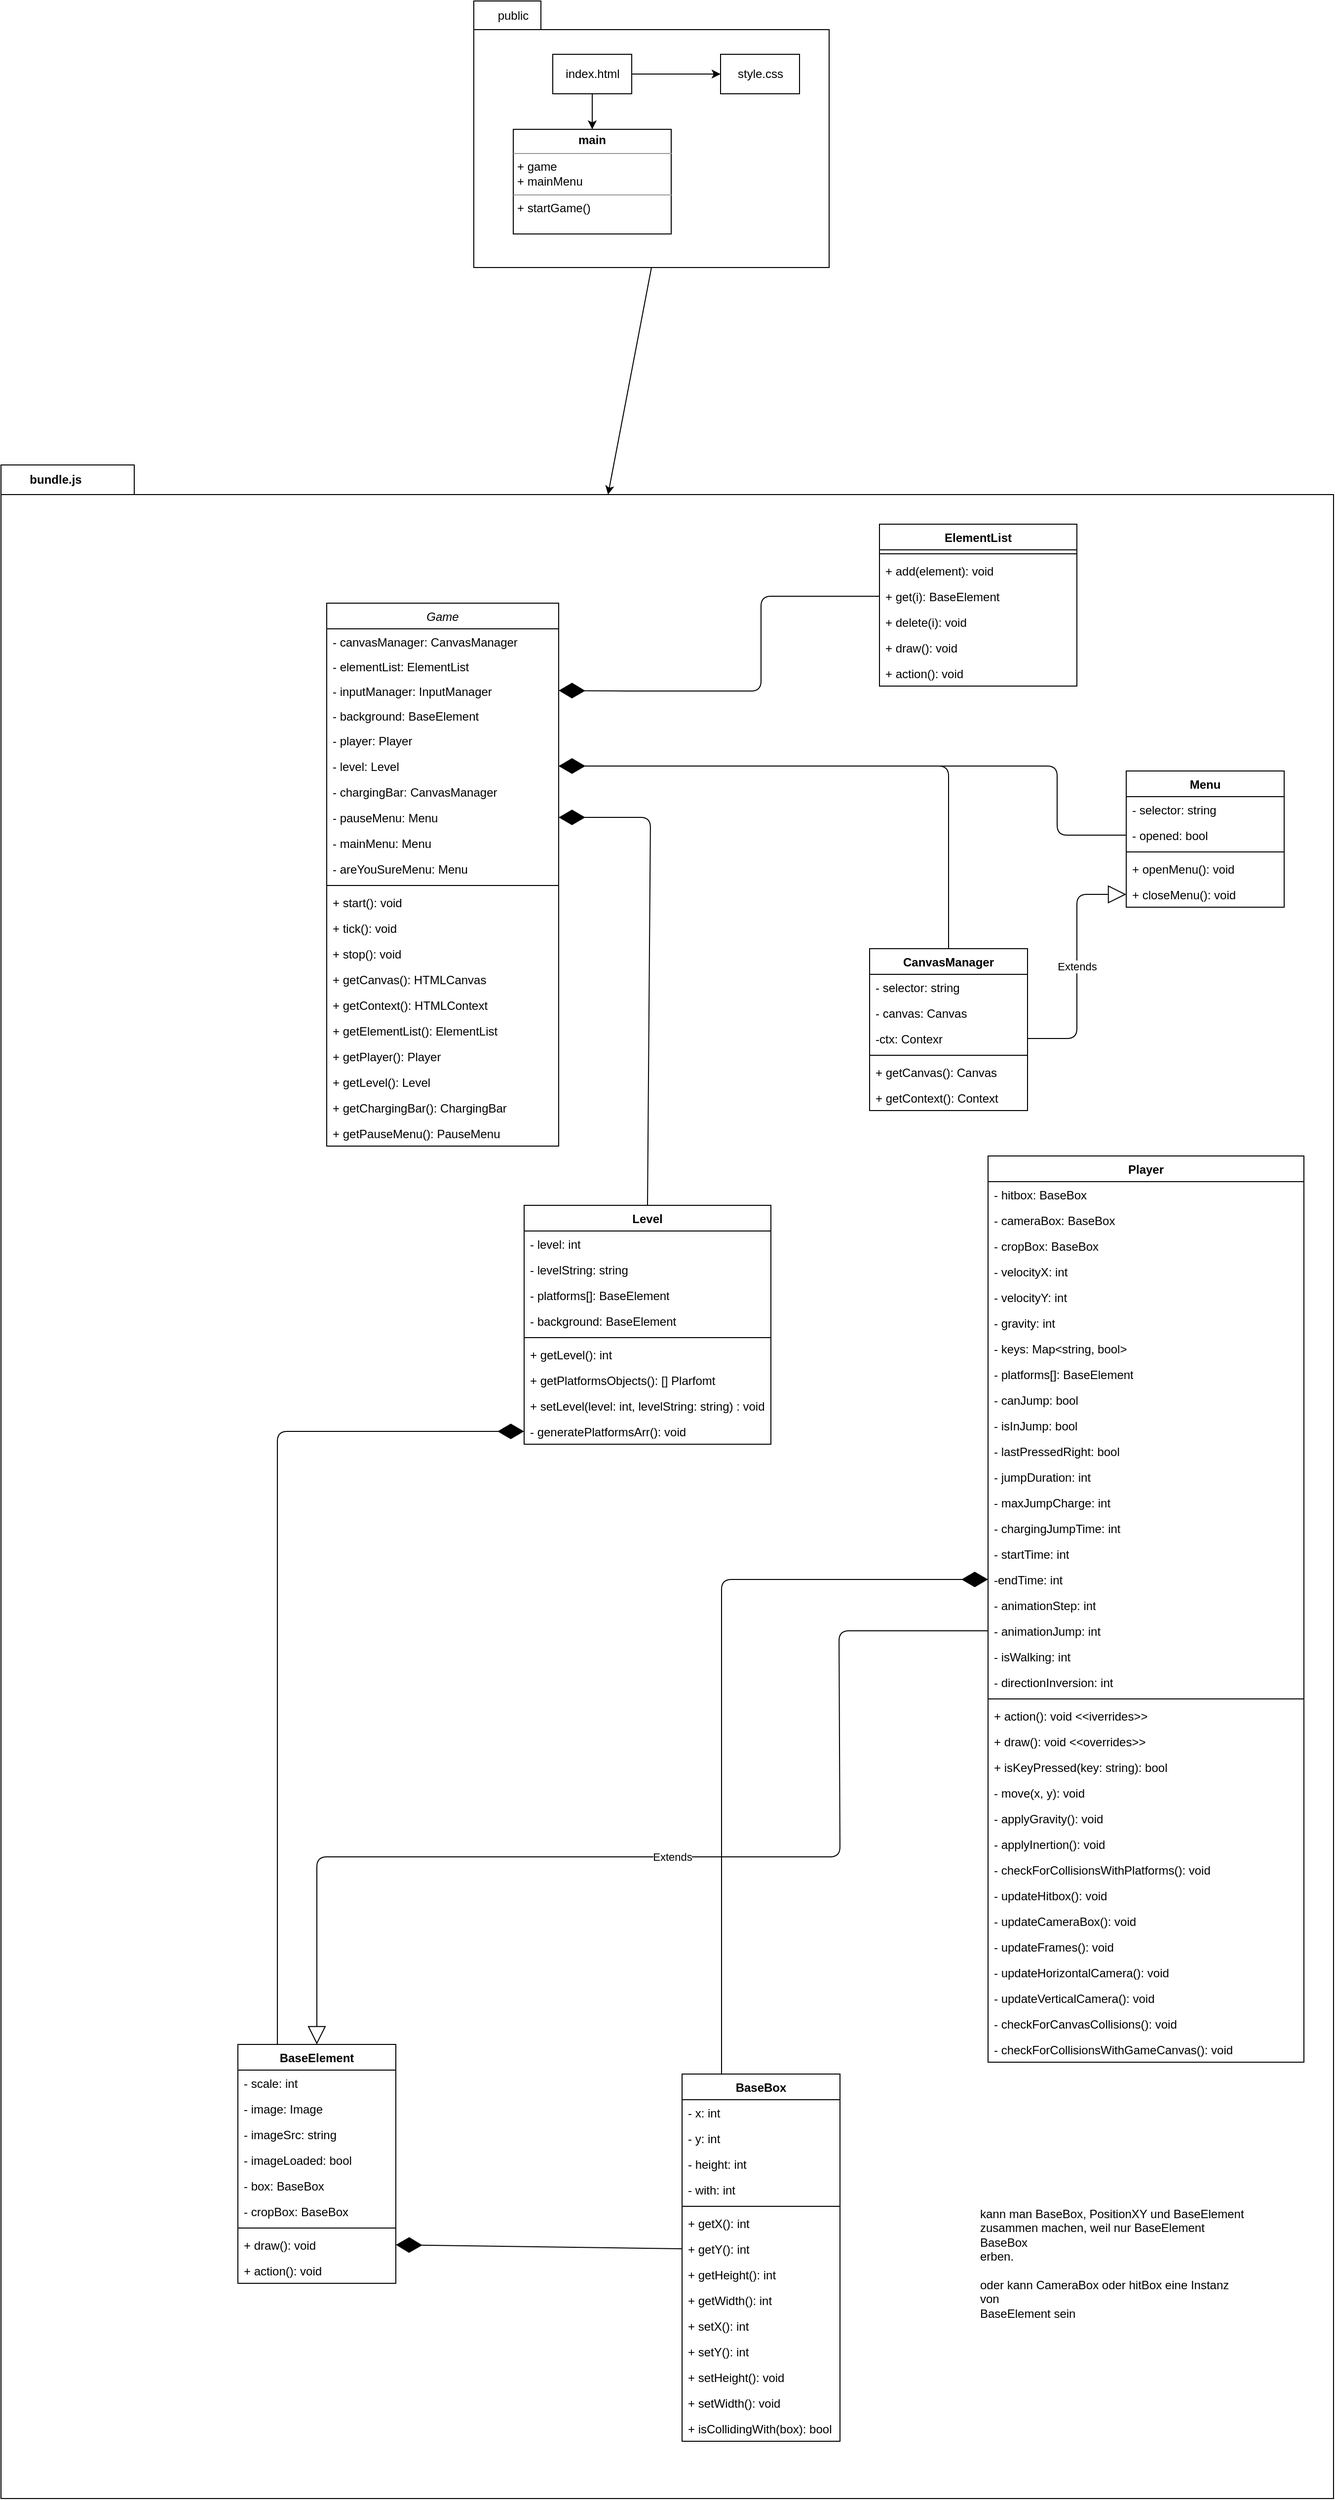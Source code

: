 <mxfile>
    <diagram id="C5RBs43oDa-KdzZeNtuy" name="Page-1">
        <mxGraphModel dx="1326" dy="1639" grid="1" gridSize="10" guides="1" tooltips="1" connect="1" arrows="1" fold="1" page="1" pageScale="1" pageWidth="2339" pageHeight="3300" math="0" shadow="0">
            <root>
                <mxCell id="WIyWlLk6GJQsqaUBKTNV-0"/>
                <mxCell id="WIyWlLk6GJQsqaUBKTNV-1" parent="WIyWlLk6GJQsqaUBKTNV-0"/>
                <mxCell id="107" value="bundle.js" style="shape=folder;fontStyle=1;tabWidth=110;tabHeight=30;tabPosition=left;html=1;boundedLbl=1;labelInHeader=1;container=1;collapsible=0;recursiveResize=0;" parent="WIyWlLk6GJQsqaUBKTNV-1" vertex="1">
                    <mxGeometry x="601" y="800" width="1350" height="2060" as="geometry"/>
                </mxCell>
                <mxCell id="rFaXPuc9LSc2jl1uafO5-57" value="Player" style="swimlane;fontStyle=1;align=center;verticalAlign=top;childLayout=stackLayout;horizontal=1;startSize=26;horizontalStack=0;resizeParent=1;resizeParentMax=0;resizeLast=0;collapsible=1;marginBottom=0;whiteSpace=wrap;html=1;" parent="107" vertex="1">
                    <mxGeometry x="1000" y="700" width="320" height="918" as="geometry"/>
                </mxCell>
                <mxCell id="rFaXPuc9LSc2jl1uafO5-61" value="- hitbox: BaseBox" style="text;strokeColor=none;fillColor=none;align=left;verticalAlign=top;spacingLeft=4;spacingRight=4;overflow=hidden;rotatable=0;points=[[0,0.5],[1,0.5]];portConstraint=eastwest;whiteSpace=wrap;html=1;" parent="rFaXPuc9LSc2jl1uafO5-57" vertex="1">
                    <mxGeometry y="26" width="320" height="26" as="geometry"/>
                </mxCell>
                <mxCell id="rFaXPuc9LSc2jl1uafO5-62" value="- cameraBox: BaseBox" style="text;strokeColor=none;fillColor=none;align=left;verticalAlign=top;spacingLeft=4;spacingRight=4;overflow=hidden;rotatable=0;points=[[0,0.5],[1,0.5]];portConstraint=eastwest;whiteSpace=wrap;html=1;" parent="rFaXPuc9LSc2jl1uafO5-57" vertex="1">
                    <mxGeometry y="52" width="320" height="26" as="geometry"/>
                </mxCell>
                <mxCell id="184" value="- cropBox: BaseBox" style="text;strokeColor=none;fillColor=none;align=left;verticalAlign=top;spacingLeft=4;spacingRight=4;overflow=hidden;rotatable=0;points=[[0,0.5],[1,0.5]];portConstraint=eastwest;whiteSpace=wrap;html=1;" vertex="1" parent="rFaXPuc9LSc2jl1uafO5-57">
                    <mxGeometry y="78" width="320" height="26" as="geometry"/>
                </mxCell>
                <mxCell id="rFaXPuc9LSc2jl1uafO5-63" value="- velocityX: int" style="text;strokeColor=none;fillColor=none;align=left;verticalAlign=top;spacingLeft=4;spacingRight=4;overflow=hidden;rotatable=0;points=[[0,0.5],[1,0.5]];portConstraint=eastwest;whiteSpace=wrap;html=1;" parent="rFaXPuc9LSc2jl1uafO5-57" vertex="1">
                    <mxGeometry y="104" width="320" height="26" as="geometry"/>
                </mxCell>
                <mxCell id="165" value="- velocityY: int&lt;br&gt;" style="text;strokeColor=none;fillColor=none;align=left;verticalAlign=top;spacingLeft=4;spacingRight=4;overflow=hidden;rotatable=0;points=[[0,0.5],[1,0.5]];portConstraint=eastwest;whiteSpace=wrap;html=1;" vertex="1" parent="rFaXPuc9LSc2jl1uafO5-57">
                    <mxGeometry y="130" width="320" height="26" as="geometry"/>
                </mxCell>
                <mxCell id="rFaXPuc9LSc2jl1uafO5-64" value="- gravity: int" style="text;strokeColor=none;fillColor=none;align=left;verticalAlign=top;spacingLeft=4;spacingRight=4;overflow=hidden;rotatable=0;points=[[0,0.5],[1,0.5]];portConstraint=eastwest;whiteSpace=wrap;html=1;" parent="rFaXPuc9LSc2jl1uafO5-57" vertex="1">
                    <mxGeometry y="156" width="320" height="26" as="geometry"/>
                </mxCell>
                <mxCell id="162" value="- keys: Map&amp;lt;string, bool&amp;gt;" style="text;strokeColor=none;fillColor=none;align=left;verticalAlign=top;spacingLeft=4;spacingRight=4;overflow=hidden;rotatable=0;points=[[0,0.5],[1,0.5]];portConstraint=eastwest;whiteSpace=wrap;html=1;" vertex="1" parent="rFaXPuc9LSc2jl1uafO5-57">
                    <mxGeometry y="182" width="320" height="26" as="geometry"/>
                </mxCell>
                <mxCell id="167" value="- platforms[]: BaseElement" style="text;strokeColor=none;fillColor=none;align=left;verticalAlign=top;spacingLeft=4;spacingRight=4;overflow=hidden;rotatable=0;points=[[0,0.5],[1,0.5]];portConstraint=eastwest;whiteSpace=wrap;html=1;" vertex="1" parent="rFaXPuc9LSc2jl1uafO5-57">
                    <mxGeometry y="208" width="320" height="26" as="geometry"/>
                </mxCell>
                <mxCell id="rFaXPuc9LSc2jl1uafO5-65" value="- canJump: bool" style="text;strokeColor=none;fillColor=none;align=left;verticalAlign=top;spacingLeft=4;spacingRight=4;overflow=hidden;rotatable=0;points=[[0,0.5],[1,0.5]];portConstraint=eastwest;whiteSpace=wrap;html=1;" parent="rFaXPuc9LSc2jl1uafO5-57" vertex="1">
                    <mxGeometry y="234" width="320" height="26" as="geometry"/>
                </mxCell>
                <mxCell id="rFaXPuc9LSc2jl1uafO5-66" value="- isInJump: bool" style="text;strokeColor=none;fillColor=none;align=left;verticalAlign=top;spacingLeft=4;spacingRight=4;overflow=hidden;rotatable=0;points=[[0,0.5],[1,0.5]];portConstraint=eastwest;whiteSpace=wrap;html=1;" parent="rFaXPuc9LSc2jl1uafO5-57" vertex="1">
                    <mxGeometry y="260" width="320" height="26" as="geometry"/>
                </mxCell>
                <mxCell id="174" value="- lastPressedRight: bool" style="text;strokeColor=none;fillColor=none;align=left;verticalAlign=top;spacingLeft=4;spacingRight=4;overflow=hidden;rotatable=0;points=[[0,0.5],[1,0.5]];portConstraint=eastwest;whiteSpace=wrap;html=1;" vertex="1" parent="rFaXPuc9LSc2jl1uafO5-57">
                    <mxGeometry y="286" width="320" height="26" as="geometry"/>
                </mxCell>
                <mxCell id="175" value="- jumpDuration: int" style="text;strokeColor=none;fillColor=none;align=left;verticalAlign=top;spacingLeft=4;spacingRight=4;overflow=hidden;rotatable=0;points=[[0,0.5],[1,0.5]];portConstraint=eastwest;whiteSpace=wrap;html=1;" vertex="1" parent="rFaXPuc9LSc2jl1uafO5-57">
                    <mxGeometry y="312" width="320" height="26" as="geometry"/>
                </mxCell>
                <mxCell id="176" value="- maxJumpCharge: int" style="text;strokeColor=none;fillColor=none;align=left;verticalAlign=top;spacingLeft=4;spacingRight=4;overflow=hidden;rotatable=0;points=[[0,0.5],[1,0.5]];portConstraint=eastwest;whiteSpace=wrap;html=1;" vertex="1" parent="rFaXPuc9LSc2jl1uafO5-57">
                    <mxGeometry y="338" width="320" height="26" as="geometry"/>
                </mxCell>
                <mxCell id="177" value="- chargingJumpTime: int" style="text;strokeColor=none;fillColor=none;align=left;verticalAlign=top;spacingLeft=4;spacingRight=4;overflow=hidden;rotatable=0;points=[[0,0.5],[1,0.5]];portConstraint=eastwest;whiteSpace=wrap;html=1;" vertex="1" parent="rFaXPuc9LSc2jl1uafO5-57">
                    <mxGeometry y="364" width="320" height="26" as="geometry"/>
                </mxCell>
                <mxCell id="178" value="- startTime: int" style="text;strokeColor=none;fillColor=none;align=left;verticalAlign=top;spacingLeft=4;spacingRight=4;overflow=hidden;rotatable=0;points=[[0,0.5],[1,0.5]];portConstraint=eastwest;whiteSpace=wrap;html=1;" vertex="1" parent="rFaXPuc9LSc2jl1uafO5-57">
                    <mxGeometry y="390" width="320" height="26" as="geometry"/>
                </mxCell>
                <mxCell id="179" value="-endTime: int" style="text;strokeColor=none;fillColor=none;align=left;verticalAlign=top;spacingLeft=4;spacingRight=4;overflow=hidden;rotatable=0;points=[[0,0.5],[1,0.5]];portConstraint=eastwest;whiteSpace=wrap;html=1;" vertex="1" parent="rFaXPuc9LSc2jl1uafO5-57">
                    <mxGeometry y="416" width="320" height="26" as="geometry"/>
                </mxCell>
                <mxCell id="180" value="- animationStep: int" style="text;strokeColor=none;fillColor=none;align=left;verticalAlign=top;spacingLeft=4;spacingRight=4;overflow=hidden;rotatable=0;points=[[0,0.5],[1,0.5]];portConstraint=eastwest;whiteSpace=wrap;html=1;" vertex="1" parent="rFaXPuc9LSc2jl1uafO5-57">
                    <mxGeometry y="442" width="320" height="26" as="geometry"/>
                </mxCell>
                <mxCell id="181" value="- animationJump: int" style="text;strokeColor=none;fillColor=none;align=left;verticalAlign=top;spacingLeft=4;spacingRight=4;overflow=hidden;rotatable=0;points=[[0,0.5],[1,0.5]];portConstraint=eastwest;whiteSpace=wrap;html=1;" vertex="1" parent="rFaXPuc9LSc2jl1uafO5-57">
                    <mxGeometry y="468" width="320" height="26" as="geometry"/>
                </mxCell>
                <mxCell id="182" value="- isWalking: int" style="text;strokeColor=none;fillColor=none;align=left;verticalAlign=top;spacingLeft=4;spacingRight=4;overflow=hidden;rotatable=0;points=[[0,0.5],[1,0.5]];portConstraint=eastwest;whiteSpace=wrap;html=1;" vertex="1" parent="rFaXPuc9LSc2jl1uafO5-57">
                    <mxGeometry y="494" width="320" height="26" as="geometry"/>
                </mxCell>
                <mxCell id="183" value="- directionInversion: int" style="text;strokeColor=none;fillColor=none;align=left;verticalAlign=top;spacingLeft=4;spacingRight=4;overflow=hidden;rotatable=0;points=[[0,0.5],[1,0.5]];portConstraint=eastwest;whiteSpace=wrap;html=1;" vertex="1" parent="rFaXPuc9LSc2jl1uafO5-57">
                    <mxGeometry y="520" width="320" height="26" as="geometry"/>
                </mxCell>
                <mxCell id="rFaXPuc9LSc2jl1uafO5-59" value="" style="line;strokeWidth=1;fillColor=none;align=left;verticalAlign=middle;spacingTop=-1;spacingLeft=3;spacingRight=3;rotatable=0;labelPosition=right;points=[];portConstraint=eastwest;strokeColor=inherit;" parent="rFaXPuc9LSc2jl1uafO5-57" vertex="1">
                    <mxGeometry y="546" width="320" height="8" as="geometry"/>
                </mxCell>
                <mxCell id="39" value="+ action(): void &amp;lt;&amp;lt;iverrides&amp;gt;&amp;gt;" style="text;strokeColor=none;fillColor=none;align=left;verticalAlign=top;spacingLeft=4;spacingRight=4;overflow=hidden;rotatable=0;points=[[0,0.5],[1,0.5]];portConstraint=eastwest;whiteSpace=wrap;html=1;" parent="rFaXPuc9LSc2jl1uafO5-57" vertex="1">
                    <mxGeometry y="554" width="320" height="26" as="geometry"/>
                </mxCell>
                <mxCell id="38" value="+ draw(): void &amp;lt;&amp;lt;overrides&amp;gt;&amp;gt;" style="text;strokeColor=none;fillColor=none;align=left;verticalAlign=top;spacingLeft=4;spacingRight=4;overflow=hidden;rotatable=0;points=[[0,0.5],[1,0.5]];portConstraint=eastwest;whiteSpace=wrap;html=1;" parent="rFaXPuc9LSc2jl1uafO5-57" vertex="1">
                    <mxGeometry y="580" width="320" height="26" as="geometry"/>
                </mxCell>
                <mxCell id="164" value="+ isKeyPressed(key: string): bool" style="text;strokeColor=none;fillColor=none;align=left;verticalAlign=top;spacingLeft=4;spacingRight=4;overflow=hidden;rotatable=0;points=[[0,0.5],[1,0.5]];portConstraint=eastwest;whiteSpace=wrap;html=1;" vertex="1" parent="rFaXPuc9LSc2jl1uafO5-57">
                    <mxGeometry y="606" width="320" height="26" as="geometry"/>
                </mxCell>
                <mxCell id="rFaXPuc9LSc2jl1uafO5-60" value="- move(x, y): void" style="text;strokeColor=none;fillColor=none;align=left;verticalAlign=top;spacingLeft=4;spacingRight=4;overflow=hidden;rotatable=0;points=[[0,0.5],[1,0.5]];portConstraint=eastwest;whiteSpace=wrap;html=1;" parent="rFaXPuc9LSc2jl1uafO5-57" vertex="1">
                    <mxGeometry y="632" width="320" height="26" as="geometry"/>
                </mxCell>
                <mxCell id="40" value="- applyGravity(): void" style="text;strokeColor=none;fillColor=none;align=left;verticalAlign=top;spacingLeft=4;spacingRight=4;overflow=hidden;rotatable=0;points=[[0,0.5],[1,0.5]];portConstraint=eastwest;whiteSpace=wrap;html=1;" parent="rFaXPuc9LSc2jl1uafO5-57" vertex="1">
                    <mxGeometry y="658" width="320" height="26" as="geometry"/>
                </mxCell>
                <mxCell id="41" value="- applyInertion(): void" style="text;strokeColor=none;fillColor=none;align=left;verticalAlign=top;spacingLeft=4;spacingRight=4;overflow=hidden;rotatable=0;points=[[0,0.5],[1,0.5]];portConstraint=eastwest;whiteSpace=wrap;html=1;" parent="rFaXPuc9LSc2jl1uafO5-57" vertex="1">
                    <mxGeometry y="684" width="320" height="26" as="geometry"/>
                </mxCell>
                <mxCell id="42" value="- checkForCollisionsWithPlatforms(): void" style="text;strokeColor=none;fillColor=none;align=left;verticalAlign=top;spacingLeft=4;spacingRight=4;overflow=hidden;rotatable=0;points=[[0,0.5],[1,0.5]];portConstraint=eastwest;whiteSpace=wrap;html=1;" parent="rFaXPuc9LSc2jl1uafO5-57" vertex="1">
                    <mxGeometry y="710" width="320" height="26" as="geometry"/>
                </mxCell>
                <mxCell id="45" value="- updateHitbox(): void" style="text;strokeColor=none;fillColor=none;align=left;verticalAlign=top;spacingLeft=4;spacingRight=4;overflow=hidden;rotatable=0;points=[[0,0.5],[1,0.5]];portConstraint=eastwest;whiteSpace=wrap;html=1;" parent="rFaXPuc9LSc2jl1uafO5-57" vertex="1">
                    <mxGeometry y="736" width="320" height="26" as="geometry"/>
                </mxCell>
                <mxCell id="44" value="- updateCameraBox(): void" style="text;strokeColor=none;fillColor=none;align=left;verticalAlign=top;spacingLeft=4;spacingRight=4;overflow=hidden;rotatable=0;points=[[0,0.5],[1,0.5]];portConstraint=eastwest;whiteSpace=wrap;html=1;" parent="rFaXPuc9LSc2jl1uafO5-57" vertex="1">
                    <mxGeometry y="762" width="320" height="26" as="geometry"/>
                </mxCell>
                <mxCell id="46" value="- updateFrames(): void" style="text;strokeColor=none;fillColor=none;align=left;verticalAlign=top;spacingLeft=4;spacingRight=4;overflow=hidden;rotatable=0;points=[[0,0.5],[1,0.5]];portConstraint=eastwest;whiteSpace=wrap;html=1;" parent="rFaXPuc9LSc2jl1uafO5-57" vertex="1">
                    <mxGeometry y="788" width="320" height="26" as="geometry"/>
                </mxCell>
                <mxCell id="47" value="- updateHorizontalCamera(): void" style="text;strokeColor=none;fillColor=none;align=left;verticalAlign=top;spacingLeft=4;spacingRight=4;overflow=hidden;rotatable=0;points=[[0,0.5],[1,0.5]];portConstraint=eastwest;whiteSpace=wrap;html=1;" parent="rFaXPuc9LSc2jl1uafO5-57" vertex="1">
                    <mxGeometry y="814" width="320" height="26" as="geometry"/>
                </mxCell>
                <mxCell id="48" value="- updateVerticalCamera(): void" style="text;strokeColor=none;fillColor=none;align=left;verticalAlign=top;spacingLeft=4;spacingRight=4;overflow=hidden;rotatable=0;points=[[0,0.5],[1,0.5]];portConstraint=eastwest;whiteSpace=wrap;html=1;" parent="rFaXPuc9LSc2jl1uafO5-57" vertex="1">
                    <mxGeometry y="840" width="320" height="26" as="geometry"/>
                </mxCell>
                <mxCell id="49" value="- checkForCanvasCollisions(): void" style="text;strokeColor=none;fillColor=none;align=left;verticalAlign=top;spacingLeft=4;spacingRight=4;overflow=hidden;rotatable=0;points=[[0,0.5],[1,0.5]];portConstraint=eastwest;whiteSpace=wrap;html=1;" parent="rFaXPuc9LSc2jl1uafO5-57" vertex="1">
                    <mxGeometry y="866" width="320" height="26" as="geometry"/>
                </mxCell>
                <mxCell id="50" value="- checkForCollisionsWithGameCanvas(): void" style="text;strokeColor=none;fillColor=none;align=left;verticalAlign=top;spacingLeft=4;spacingRight=4;overflow=hidden;rotatable=0;points=[[0,0.5],[1,0.5]];portConstraint=eastwest;whiteSpace=wrap;html=1;" parent="rFaXPuc9LSc2jl1uafO5-57" vertex="1">
                    <mxGeometry y="892" width="320" height="26" as="geometry"/>
                </mxCell>
                <mxCell id="zkfFHV4jXpPFQw0GAbJ--0" value="Game" style="swimlane;fontStyle=2;align=center;verticalAlign=top;childLayout=stackLayout;horizontal=1;startSize=26;horizontalStack=0;resizeParent=1;resizeLast=0;collapsible=1;marginBottom=0;rounded=0;shadow=0;strokeWidth=1;" parent="107" vertex="1">
                    <mxGeometry x="330" y="140" width="235" height="550" as="geometry">
                        <mxRectangle x="230" y="140" width="160" height="26" as="alternateBounds"/>
                    </mxGeometry>
                </mxCell>
                <mxCell id="60" value="- canvasManager: CanvasManager" style="text;align=left;verticalAlign=top;spacingLeft=4;spacingRight=4;overflow=hidden;rotatable=0;points=[[0,0.5],[1,0.5]];portConstraint=eastwest;rounded=0;shadow=0;html=0;" parent="zkfFHV4jXpPFQw0GAbJ--0" vertex="1">
                    <mxGeometry y="26" width="235" height="25" as="geometry"/>
                </mxCell>
                <mxCell id="rFaXPuc9LSc2jl1uafO5-13" value="- elementList: ElementList" style="text;align=left;verticalAlign=top;spacingLeft=4;spacingRight=4;overflow=hidden;rotatable=0;points=[[0,0.5],[1,0.5]];portConstraint=eastwest;rounded=0;shadow=0;html=0;" parent="zkfFHV4jXpPFQw0GAbJ--0" vertex="1">
                    <mxGeometry y="51" width="235" height="25" as="geometry"/>
                </mxCell>
                <mxCell id="rFaXPuc9LSc2jl1uafO5-75" value="- inputManager: InputManager" style="text;align=left;verticalAlign=top;spacingLeft=4;spacingRight=4;overflow=hidden;rotatable=0;points=[[0,0.5],[1,0.5]];portConstraint=eastwest;rounded=0;shadow=0;html=0;" parent="zkfFHV4jXpPFQw0GAbJ--0" vertex="1">
                    <mxGeometry y="76" width="235" height="25" as="geometry"/>
                </mxCell>
                <mxCell id="63" value="- background: BaseElement" style="text;align=left;verticalAlign=top;spacingLeft=4;spacingRight=4;overflow=hidden;rotatable=0;points=[[0,0.5],[1,0.5]];portConstraint=eastwest;rounded=0;shadow=0;html=0;" parent="zkfFHV4jXpPFQw0GAbJ--0" vertex="1">
                    <mxGeometry y="101" width="235" height="25" as="geometry"/>
                </mxCell>
                <mxCell id="zkfFHV4jXpPFQw0GAbJ--1" value="- player: Player" style="text;align=left;verticalAlign=top;spacingLeft=4;spacingRight=4;overflow=hidden;rotatable=0;points=[[0,0.5],[1,0.5]];portConstraint=eastwest;" parent="zkfFHV4jXpPFQw0GAbJ--0" vertex="1">
                    <mxGeometry y="126" width="235" height="26" as="geometry"/>
                </mxCell>
                <mxCell id="zkfFHV4jXpPFQw0GAbJ--2" value="- level: Level" style="text;align=left;verticalAlign=top;spacingLeft=4;spacingRight=4;overflow=hidden;rotatable=0;points=[[0,0.5],[1,0.5]];portConstraint=eastwest;rounded=0;shadow=0;html=0;" parent="zkfFHV4jXpPFQw0GAbJ--0" vertex="1">
                    <mxGeometry y="152" width="235" height="26" as="geometry"/>
                </mxCell>
                <mxCell id="zkfFHV4jXpPFQw0GAbJ--3" value="- chargingBar: CanvasManager" style="text;align=left;verticalAlign=top;spacingLeft=4;spacingRight=4;overflow=hidden;rotatable=0;points=[[0,0.5],[1,0.5]];portConstraint=eastwest;rounded=0;shadow=0;html=0;" parent="zkfFHV4jXpPFQw0GAbJ--0" vertex="1">
                    <mxGeometry y="178" width="235" height="26" as="geometry"/>
                </mxCell>
                <mxCell id="rFaXPuc9LSc2jl1uafO5-16" value="- pauseMenu: Menu" style="text;align=left;verticalAlign=top;spacingLeft=4;spacingRight=4;overflow=hidden;rotatable=0;points=[[0,0.5],[1,0.5]];portConstraint=eastwest;rounded=0;shadow=0;html=0;" parent="zkfFHV4jXpPFQw0GAbJ--0" vertex="1">
                    <mxGeometry y="204" width="235" height="26" as="geometry"/>
                </mxCell>
                <mxCell id="51" value="- mainMenu: Menu" style="text;align=left;verticalAlign=top;spacingLeft=4;spacingRight=4;overflow=hidden;rotatable=0;points=[[0,0.5],[1,0.5]];portConstraint=eastwest;rounded=0;shadow=0;html=0;" parent="zkfFHV4jXpPFQw0GAbJ--0" vertex="1">
                    <mxGeometry y="230" width="235" height="26" as="geometry"/>
                </mxCell>
                <mxCell id="52" value="- areYouSureMenu: Menu" style="text;align=left;verticalAlign=top;spacingLeft=4;spacingRight=4;overflow=hidden;rotatable=0;points=[[0,0.5],[1,0.5]];portConstraint=eastwest;rounded=0;shadow=0;html=0;" parent="zkfFHV4jXpPFQw0GAbJ--0" vertex="1">
                    <mxGeometry y="256" width="235" height="26" as="geometry"/>
                </mxCell>
                <mxCell id="zkfFHV4jXpPFQw0GAbJ--4" value="" style="line;html=1;strokeWidth=1;align=left;verticalAlign=middle;spacingTop=-1;spacingLeft=3;spacingRight=3;rotatable=0;labelPosition=right;points=[];portConstraint=eastwest;" parent="zkfFHV4jXpPFQw0GAbJ--0" vertex="1">
                    <mxGeometry y="282" width="235" height="8" as="geometry"/>
                </mxCell>
                <mxCell id="zkfFHV4jXpPFQw0GAbJ--5" value="+ start(): void" style="text;align=left;verticalAlign=top;spacingLeft=4;spacingRight=4;overflow=hidden;rotatable=0;points=[[0,0.5],[1,0.5]];portConstraint=eastwest;" parent="zkfFHV4jXpPFQw0GAbJ--0" vertex="1">
                    <mxGeometry y="290" width="235" height="26" as="geometry"/>
                </mxCell>
                <mxCell id="rFaXPuc9LSc2jl1uafO5-14" value="+ tick(): void" style="text;align=left;verticalAlign=top;spacingLeft=4;spacingRight=4;overflow=hidden;rotatable=0;points=[[0,0.5],[1,0.5]];portConstraint=eastwest;" parent="zkfFHV4jXpPFQw0GAbJ--0" vertex="1">
                    <mxGeometry y="316" width="235" height="26" as="geometry"/>
                </mxCell>
                <mxCell id="rFaXPuc9LSc2jl1uafO5-15" value="+ stop(): void" style="text;align=left;verticalAlign=top;spacingLeft=4;spacingRight=4;overflow=hidden;rotatable=0;points=[[0,0.5],[1,0.5]];portConstraint=eastwest;" parent="zkfFHV4jXpPFQw0GAbJ--0" vertex="1">
                    <mxGeometry y="342" width="235" height="26" as="geometry"/>
                </mxCell>
                <mxCell id="rFaXPuc9LSc2jl1uafO5-25" value="+ getCanvas(): HTMLCanvas" style="text;align=left;verticalAlign=top;spacingLeft=4;spacingRight=4;overflow=hidden;rotatable=0;points=[[0,0.5],[1,0.5]];portConstraint=eastwest;" parent="zkfFHV4jXpPFQw0GAbJ--0" vertex="1">
                    <mxGeometry y="368" width="235" height="26" as="geometry"/>
                </mxCell>
                <mxCell id="rFaXPuc9LSc2jl1uafO5-27" value="+ getContext(): HTMLContext" style="text;align=left;verticalAlign=top;spacingLeft=4;spacingRight=4;overflow=hidden;rotatable=0;points=[[0,0.5],[1,0.5]];portConstraint=eastwest;" parent="zkfFHV4jXpPFQw0GAbJ--0" vertex="1">
                    <mxGeometry y="394" width="235" height="26" as="geometry"/>
                </mxCell>
                <mxCell id="rFaXPuc9LSc2jl1uafO5-30" value="+ getElementList(): ElementList" style="text;align=left;verticalAlign=top;spacingLeft=4;spacingRight=4;overflow=hidden;rotatable=0;points=[[0,0.5],[1,0.5]];portConstraint=eastwest;" parent="zkfFHV4jXpPFQw0GAbJ--0" vertex="1">
                    <mxGeometry y="420" width="235" height="26" as="geometry"/>
                </mxCell>
                <mxCell id="rFaXPuc9LSc2jl1uafO5-31" value="+ getPlayer(): Player" style="text;align=left;verticalAlign=top;spacingLeft=4;spacingRight=4;overflow=hidden;rotatable=0;points=[[0,0.5],[1,0.5]];portConstraint=eastwest;" parent="zkfFHV4jXpPFQw0GAbJ--0" vertex="1">
                    <mxGeometry y="446" width="235" height="26" as="geometry"/>
                </mxCell>
                <mxCell id="rFaXPuc9LSc2jl1uafO5-32" value="+ getLevel(): Level" style="text;align=left;verticalAlign=top;spacingLeft=4;spacingRight=4;overflow=hidden;rotatable=0;points=[[0,0.5],[1,0.5]];portConstraint=eastwest;" parent="zkfFHV4jXpPFQw0GAbJ--0" vertex="1">
                    <mxGeometry y="472" width="235" height="26" as="geometry"/>
                </mxCell>
                <mxCell id="rFaXPuc9LSc2jl1uafO5-33" value="+ getChargingBar(): ChargingBar" style="text;align=left;verticalAlign=top;spacingLeft=4;spacingRight=4;overflow=hidden;rotatable=0;points=[[0,0.5],[1,0.5]];portConstraint=eastwest;" parent="zkfFHV4jXpPFQw0GAbJ--0" vertex="1">
                    <mxGeometry y="498" width="235" height="26" as="geometry"/>
                </mxCell>
                <mxCell id="rFaXPuc9LSc2jl1uafO5-34" value="+ getPauseMenu(): PauseMenu" style="text;align=left;verticalAlign=top;spacingLeft=4;spacingRight=4;overflow=hidden;rotatable=0;points=[[0,0.5],[1,0.5]];portConstraint=eastwest;" parent="zkfFHV4jXpPFQw0GAbJ--0" vertex="1">
                    <mxGeometry y="524" width="235" height="26" as="geometry"/>
                </mxCell>
                <mxCell id="rFaXPuc9LSc2jl1uafO5-5" value="ElementList" style="swimlane;fontStyle=1;align=center;verticalAlign=top;childLayout=stackLayout;horizontal=1;startSize=26;horizontalStack=0;resizeParent=1;resizeParentMax=0;resizeLast=0;collapsible=1;marginBottom=0;whiteSpace=wrap;html=1;" parent="107" vertex="1">
                    <mxGeometry x="890" y="60" width="200" height="164" as="geometry"/>
                </mxCell>
                <mxCell id="rFaXPuc9LSc2jl1uafO5-7" value="" style="line;strokeWidth=1;fillColor=none;align=left;verticalAlign=middle;spacingTop=-1;spacingLeft=3;spacingRight=3;rotatable=0;labelPosition=right;points=[];portConstraint=eastwest;strokeColor=inherit;" parent="rFaXPuc9LSc2jl1uafO5-5" vertex="1">
                    <mxGeometry y="26" width="200" height="8" as="geometry"/>
                </mxCell>
                <mxCell id="rFaXPuc9LSc2jl1uafO5-8" value="+ add(element): void" style="text;strokeColor=none;fillColor=none;align=left;verticalAlign=top;spacingLeft=4;spacingRight=4;overflow=hidden;rotatable=0;points=[[0,0.5],[1,0.5]];portConstraint=eastwest;whiteSpace=wrap;html=1;" parent="rFaXPuc9LSc2jl1uafO5-5" vertex="1">
                    <mxGeometry y="34" width="200" height="26" as="geometry"/>
                </mxCell>
                <mxCell id="rFaXPuc9LSc2jl1uafO5-17" value="+ get(i): BaseElement" style="text;strokeColor=none;fillColor=none;align=left;verticalAlign=top;spacingLeft=4;spacingRight=4;overflow=hidden;rotatable=0;points=[[0,0.5],[1,0.5]];portConstraint=eastwest;whiteSpace=wrap;html=1;" parent="rFaXPuc9LSc2jl1uafO5-5" vertex="1">
                    <mxGeometry y="60" width="200" height="26" as="geometry"/>
                </mxCell>
                <mxCell id="rFaXPuc9LSc2jl1uafO5-9" value="+ delete(i): void" style="text;strokeColor=none;fillColor=none;align=left;verticalAlign=top;spacingLeft=4;spacingRight=4;overflow=hidden;rotatable=0;points=[[0,0.5],[1,0.5]];portConstraint=eastwest;whiteSpace=wrap;html=1;" parent="rFaXPuc9LSc2jl1uafO5-5" vertex="1">
                    <mxGeometry y="86" width="200" height="26" as="geometry"/>
                </mxCell>
                <mxCell id="rFaXPuc9LSc2jl1uafO5-18" value="+ draw(): void" style="text;strokeColor=none;fillColor=none;align=left;verticalAlign=top;spacingLeft=4;spacingRight=4;overflow=hidden;rotatable=0;points=[[0,0.5],[1,0.5]];portConstraint=eastwest;whiteSpace=wrap;html=1;" parent="rFaXPuc9LSc2jl1uafO5-5" vertex="1">
                    <mxGeometry y="112" width="200" height="26" as="geometry"/>
                </mxCell>
                <mxCell id="rFaXPuc9LSc2jl1uafO5-19" value="+ action&lt;span style=&quot;background-color: initial;&quot;&gt;(): void&lt;/span&gt;" style="text;strokeColor=none;fillColor=none;align=left;verticalAlign=top;spacingLeft=4;spacingRight=4;overflow=hidden;rotatable=0;points=[[0,0.5],[1,0.5]];portConstraint=eastwest;whiteSpace=wrap;html=1;" parent="rFaXPuc9LSc2jl1uafO5-5" vertex="1">
                    <mxGeometry y="138" width="200" height="26" as="geometry"/>
                </mxCell>
                <mxCell id="53" value="CanvasManager" style="swimlane;fontStyle=1;align=center;verticalAlign=top;childLayout=stackLayout;horizontal=1;startSize=26;horizontalStack=0;resizeParent=1;resizeParentMax=0;resizeLast=0;collapsible=1;marginBottom=0;" parent="107" vertex="1">
                    <mxGeometry x="880" y="490" width="160" height="164" as="geometry"/>
                </mxCell>
                <mxCell id="54" value="- selector: string" style="text;strokeColor=none;fillColor=none;align=left;verticalAlign=top;spacingLeft=4;spacingRight=4;overflow=hidden;rotatable=0;points=[[0,0.5],[1,0.5]];portConstraint=eastwest;" parent="53" vertex="1">
                    <mxGeometry y="26" width="160" height="26" as="geometry"/>
                </mxCell>
                <mxCell id="57" value="- canvas: Canvas" style="text;strokeColor=none;fillColor=none;align=left;verticalAlign=top;spacingLeft=4;spacingRight=4;overflow=hidden;rotatable=0;points=[[0,0.5],[1,0.5]];portConstraint=eastwest;" parent="53" vertex="1">
                    <mxGeometry y="52" width="160" height="26" as="geometry"/>
                </mxCell>
                <mxCell id="58" value="-ctx: Contexr" style="text;strokeColor=none;fillColor=none;align=left;verticalAlign=top;spacingLeft=4;spacingRight=4;overflow=hidden;rotatable=0;points=[[0,0.5],[1,0.5]];portConstraint=eastwest;" parent="53" vertex="1">
                    <mxGeometry y="78" width="160" height="26" as="geometry"/>
                </mxCell>
                <mxCell id="55" value="" style="line;strokeWidth=1;fillColor=none;align=left;verticalAlign=middle;spacingTop=-1;spacingLeft=3;spacingRight=3;rotatable=0;labelPosition=right;points=[];portConstraint=eastwest;strokeColor=inherit;" parent="53" vertex="1">
                    <mxGeometry y="104" width="160" height="8" as="geometry"/>
                </mxCell>
                <mxCell id="56" value="+ getCanvas(): Canvas" style="text;strokeColor=none;fillColor=none;align=left;verticalAlign=top;spacingLeft=4;spacingRight=4;overflow=hidden;rotatable=0;points=[[0,0.5],[1,0.5]];portConstraint=eastwest;" parent="53" vertex="1">
                    <mxGeometry y="112" width="160" height="26" as="geometry"/>
                </mxCell>
                <mxCell id="59" value="+ getContext(): Context" style="text;strokeColor=none;fillColor=none;align=left;verticalAlign=top;spacingLeft=4;spacingRight=4;overflow=hidden;rotatable=0;points=[[0,0.5],[1,0.5]];portConstraint=eastwest;" parent="53" vertex="1">
                    <mxGeometry y="138" width="160" height="26" as="geometry"/>
                </mxCell>
                <mxCell id="rFaXPuc9LSc2jl1uafO5-21" value="Level" style="swimlane;fontStyle=1;align=center;verticalAlign=top;childLayout=stackLayout;horizontal=1;startSize=26;horizontalStack=0;resizeParent=1;resizeParentMax=0;resizeLast=0;collapsible=1;marginBottom=0;whiteSpace=wrap;html=1;" parent="107" vertex="1">
                    <mxGeometry x="530" y="750" width="250" height="242" as="geometry"/>
                </mxCell>
                <mxCell id="rFaXPuc9LSc2jl1uafO5-22" value="- level: int" style="text;strokeColor=none;fillColor=none;align=left;verticalAlign=top;spacingLeft=4;spacingRight=4;overflow=hidden;rotatable=0;points=[[0,0.5],[1,0.5]];portConstraint=eastwest;whiteSpace=wrap;html=1;" parent="rFaXPuc9LSc2jl1uafO5-21" vertex="1">
                    <mxGeometry y="26" width="250" height="26" as="geometry"/>
                </mxCell>
                <mxCell id="rFaXPuc9LSc2jl1uafO5-35" value="- levelString: string&lt;div&gt;&lt;br&gt;&lt;/div&gt;" style="text;strokeColor=none;fillColor=none;align=left;verticalAlign=top;spacingLeft=4;spacingRight=4;overflow=hidden;rotatable=0;points=[[0,0.5],[1,0.5]];portConstraint=eastwest;whiteSpace=wrap;html=1;" parent="rFaXPuc9LSc2jl1uafO5-21" vertex="1">
                    <mxGeometry y="52" width="250" height="26" as="geometry"/>
                </mxCell>
                <mxCell id="rFaXPuc9LSc2jl1uafO5-36" value="&lt;div&gt;- platforms[]: BaseElement&lt;/div&gt;" style="text;strokeColor=none;fillColor=none;align=left;verticalAlign=top;spacingLeft=4;spacingRight=4;overflow=hidden;rotatable=0;points=[[0,0.5],[1,0.5]];portConstraint=eastwest;whiteSpace=wrap;html=1;" parent="rFaXPuc9LSc2jl1uafO5-21" vertex="1">
                    <mxGeometry y="78" width="250" height="26" as="geometry"/>
                </mxCell>
                <mxCell id="188" value="&lt;div&gt;- background: BaseElement&lt;/div&gt;" style="text;strokeColor=none;fillColor=none;align=left;verticalAlign=top;spacingLeft=4;spacingRight=4;overflow=hidden;rotatable=0;points=[[0,0.5],[1,0.5]];portConstraint=eastwest;whiteSpace=wrap;html=1;" vertex="1" parent="rFaXPuc9LSc2jl1uafO5-21">
                    <mxGeometry y="104" width="250" height="26" as="geometry"/>
                </mxCell>
                <mxCell id="rFaXPuc9LSc2jl1uafO5-23" value="" style="line;strokeWidth=1;fillColor=none;align=left;verticalAlign=middle;spacingTop=-1;spacingLeft=3;spacingRight=3;rotatable=0;labelPosition=right;points=[];portConstraint=eastwest;strokeColor=inherit;" parent="rFaXPuc9LSc2jl1uafO5-21" vertex="1">
                    <mxGeometry y="130" width="250" height="8" as="geometry"/>
                </mxCell>
                <mxCell id="rFaXPuc9LSc2jl1uafO5-24" value="+ getLevel(): int" style="text;strokeColor=none;fillColor=none;align=left;verticalAlign=top;spacingLeft=4;spacingRight=4;overflow=hidden;rotatable=0;points=[[0,0.5],[1,0.5]];portConstraint=eastwest;whiteSpace=wrap;html=1;" parent="rFaXPuc9LSc2jl1uafO5-21" vertex="1">
                    <mxGeometry y="138" width="250" height="26" as="geometry"/>
                </mxCell>
                <mxCell id="rFaXPuc9LSc2jl1uafO5-37" value="+ getPlatformsObjects(): [] Plarfomt" style="text;strokeColor=none;fillColor=none;align=left;verticalAlign=top;spacingLeft=4;spacingRight=4;overflow=hidden;rotatable=0;points=[[0,0.5],[1,0.5]];portConstraint=eastwest;whiteSpace=wrap;html=1;" parent="rFaXPuc9LSc2jl1uafO5-21" vertex="1">
                    <mxGeometry y="164" width="250" height="26" as="geometry"/>
                </mxCell>
                <mxCell id="rFaXPuc9LSc2jl1uafO5-50" value="+ setLevel(level: int, levelString: string) : void" style="text;strokeColor=none;fillColor=none;align=left;verticalAlign=top;spacingLeft=4;spacingRight=4;overflow=hidden;rotatable=0;points=[[0,0.5],[1,0.5]];portConstraint=eastwest;whiteSpace=wrap;html=1;" parent="rFaXPuc9LSc2jl1uafO5-21" vertex="1">
                    <mxGeometry y="190" width="250" height="26" as="geometry"/>
                </mxCell>
                <mxCell id="rFaXPuc9LSc2jl1uafO5-52" value="- generatePlatformsArr(): void" style="text;strokeColor=none;fillColor=none;align=left;verticalAlign=top;spacingLeft=4;spacingRight=4;overflow=hidden;rotatable=0;points=[[0,0.5],[1,0.5]];portConstraint=eastwest;whiteSpace=wrap;html=1;" parent="rFaXPuc9LSc2jl1uafO5-21" vertex="1">
                    <mxGeometry y="216" width="250" height="26" as="geometry"/>
                </mxCell>
                <mxCell id="153" value="" style="endArrow=diamondThin;endFill=1;endSize=24;html=1;entryX=0;entryY=0.5;entryDx=0;entryDy=0;exitX=0.25;exitY=0;exitDx=0;exitDy=0;" edge="1" parent="107" source="67" target="rFaXPuc9LSc2jl1uafO5-52">
                    <mxGeometry width="160" relative="1" as="geometry">
                        <mxPoint x="350" y="1108.0" as="sourcePoint"/>
                        <mxPoint x="720" y="830" as="targetPoint"/>
                        <Array as="points">
                            <mxPoint x="280" y="979"/>
                        </Array>
                    </mxGeometry>
                </mxCell>
                <mxCell id="154" value="" style="endArrow=diamondThin;endFill=1;endSize=24;html=1;entryX=1;entryY=0.5;entryDx=0;entryDy=0;exitX=0;exitY=0.5;exitDx=0;exitDy=0;" edge="1" parent="107" source="rFaXPuc9LSc2jl1uafO5-17" target="rFaXPuc9LSc2jl1uafO5-75">
                    <mxGeometry width="160" relative="1" as="geometry">
                        <mxPoint x="430" y="700" as="sourcePoint"/>
                        <mxPoint x="590" y="700" as="targetPoint"/>
                        <Array as="points">
                            <mxPoint x="770" y="133"/>
                            <mxPoint x="770" y="229"/>
                            <mxPoint x="630" y="229"/>
                        </Array>
                    </mxGeometry>
                </mxCell>
                <mxCell id="155" value="" style="endArrow=diamondThin;endFill=1;endSize=24;html=1;entryX=1;entryY=0.5;entryDx=0;entryDy=0;exitX=0.5;exitY=0;exitDx=0;exitDy=0;" edge="1" parent="107" source="53" target="zkfFHV4jXpPFQw0GAbJ--2">
                    <mxGeometry width="160" relative="1" as="geometry">
                        <mxPoint x="430" y="700" as="sourcePoint"/>
                        <mxPoint x="590" y="700" as="targetPoint"/>
                        <Array as="points">
                            <mxPoint x="960" y="305"/>
                        </Array>
                    </mxGeometry>
                </mxCell>
                <mxCell id="157" value="" style="endArrow=diamondThin;endFill=1;endSize=24;html=1;entryX=1;entryY=0.5;entryDx=0;entryDy=0;exitX=0.5;exitY=0;exitDx=0;exitDy=0;" edge="1" parent="107" source="rFaXPuc9LSc2jl1uafO5-21" target="rFaXPuc9LSc2jl1uafO5-16">
                    <mxGeometry width="160" relative="1" as="geometry">
                        <mxPoint x="430" y="830" as="sourcePoint"/>
                        <mxPoint x="590" y="830" as="targetPoint"/>
                        <Array as="points">
                            <mxPoint x="658" y="357"/>
                        </Array>
                    </mxGeometry>
                </mxCell>
                <mxCell id="22" value="Menu" style="swimlane;fontStyle=1;align=center;verticalAlign=top;childLayout=stackLayout;horizontal=1;startSize=26;horizontalStack=0;resizeParent=1;resizeParentMax=0;resizeLast=0;collapsible=1;marginBottom=0;" parent="107" vertex="1">
                    <mxGeometry x="1140" y="310" width="160" height="138" as="geometry"/>
                </mxCell>
                <mxCell id="23" value="- selector: string" style="text;strokeColor=none;fillColor=none;align=left;verticalAlign=top;spacingLeft=4;spacingRight=4;overflow=hidden;rotatable=0;points=[[0,0.5],[1,0.5]];portConstraint=eastwest;" parent="22" vertex="1">
                    <mxGeometry y="26" width="160" height="26" as="geometry"/>
                </mxCell>
                <mxCell id="31" value="- opened: bool" style="text;strokeColor=none;fillColor=none;align=left;verticalAlign=top;spacingLeft=4;spacingRight=4;overflow=hidden;rotatable=0;points=[[0,0.5],[1,0.5]];portConstraint=eastwest;" parent="22" vertex="1">
                    <mxGeometry y="52" width="160" height="26" as="geometry"/>
                </mxCell>
                <mxCell id="24" value="" style="line;strokeWidth=1;fillColor=none;align=left;verticalAlign=middle;spacingTop=-1;spacingLeft=3;spacingRight=3;rotatable=0;labelPosition=right;points=[];portConstraint=eastwest;strokeColor=inherit;" parent="22" vertex="1">
                    <mxGeometry y="78" width="160" height="8" as="geometry"/>
                </mxCell>
                <mxCell id="25" value="+ openMenu(): void" style="text;strokeColor=none;fillColor=none;align=left;verticalAlign=top;spacingLeft=4;spacingRight=4;overflow=hidden;rotatable=0;points=[[0,0.5],[1,0.5]];portConstraint=eastwest;" parent="22" vertex="1">
                    <mxGeometry y="86" width="160" height="26" as="geometry"/>
                </mxCell>
                <mxCell id="26" value="+ closeMenu(): void" style="text;strokeColor=none;fillColor=none;align=left;verticalAlign=top;spacingLeft=4;spacingRight=4;overflow=hidden;rotatable=0;points=[[0,0.5],[1,0.5]];portConstraint=eastwest;" parent="22" vertex="1">
                    <mxGeometry y="112" width="160" height="26" as="geometry"/>
                </mxCell>
                <mxCell id="151" value="" style="endArrow=diamondThin;endFill=1;endSize=24;html=1;entryX=1;entryY=0.5;entryDx=0;entryDy=0;exitX=0;exitY=0.5;exitDx=0;exitDy=0;" edge="1" parent="107" source="31" target="zkfFHV4jXpPFQw0GAbJ--2">
                    <mxGeometry width="160" relative="1" as="geometry">
                        <mxPoint x="630" y="700" as="sourcePoint"/>
                        <mxPoint x="790" y="700" as="targetPoint"/>
                        <Array as="points">
                            <mxPoint x="1070" y="375"/>
                            <mxPoint x="1070" y="305"/>
                            <mxPoint x="960" y="305"/>
                        </Array>
                    </mxGeometry>
                </mxCell>
                <mxCell id="88" value="BaseBox" style="swimlane;fontStyle=1;align=center;verticalAlign=top;childLayout=stackLayout;horizontal=1;startSize=26;horizontalStack=0;resizeParent=1;resizeParentMax=0;resizeLast=0;collapsible=1;marginBottom=0;" parent="107" vertex="1">
                    <mxGeometry x="690" y="1630" width="160" height="372" as="geometry"/>
                </mxCell>
                <mxCell id="89" value="- x: int" style="text;strokeColor=none;fillColor=none;align=left;verticalAlign=top;spacingLeft=4;spacingRight=4;overflow=hidden;rotatable=0;points=[[0,0.5],[1,0.5]];portConstraint=eastwest;" parent="88" vertex="1">
                    <mxGeometry y="26" width="160" height="26" as="geometry"/>
                </mxCell>
                <mxCell id="143" value="- y: int" style="text;strokeColor=none;fillColor=none;align=left;verticalAlign=top;spacingLeft=4;spacingRight=4;overflow=hidden;rotatable=0;points=[[0,0.5],[1,0.5]];portConstraint=eastwest;" vertex="1" parent="88">
                    <mxGeometry y="52" width="160" height="26" as="geometry"/>
                </mxCell>
                <mxCell id="92" value="- height: int" style="text;strokeColor=none;fillColor=none;align=left;verticalAlign=top;spacingLeft=4;spacingRight=4;overflow=hidden;rotatable=0;points=[[0,0.5],[1,0.5]];portConstraint=eastwest;" parent="88" vertex="1">
                    <mxGeometry y="78" width="160" height="26" as="geometry"/>
                </mxCell>
                <mxCell id="93" value="- with: int" style="text;strokeColor=none;fillColor=none;align=left;verticalAlign=top;spacingLeft=4;spacingRight=4;overflow=hidden;rotatable=0;points=[[0,0.5],[1,0.5]];portConstraint=eastwest;" parent="88" vertex="1">
                    <mxGeometry y="104" width="160" height="26" as="geometry"/>
                </mxCell>
                <mxCell id="90" value="" style="line;strokeWidth=1;fillColor=none;align=left;verticalAlign=middle;spacingTop=-1;spacingLeft=3;spacingRight=3;rotatable=0;labelPosition=right;points=[];portConstraint=eastwest;strokeColor=inherit;" parent="88" vertex="1">
                    <mxGeometry y="130" width="160" height="8" as="geometry"/>
                </mxCell>
                <mxCell id="147" value="+ getX(): int" style="text;strokeColor=none;fillColor=none;align=left;verticalAlign=top;spacingLeft=4;spacingRight=4;overflow=hidden;rotatable=0;points=[[0,0.5],[1,0.5]];portConstraint=eastwest;" vertex="1" parent="88">
                    <mxGeometry y="138" width="160" height="26" as="geometry"/>
                </mxCell>
                <mxCell id="91" value="+ getY(): int" style="text;strokeColor=none;fillColor=none;align=left;verticalAlign=top;spacingLeft=4;spacingRight=4;overflow=hidden;rotatable=0;points=[[0,0.5],[1,0.5]];portConstraint=eastwest;" parent="88" vertex="1">
                    <mxGeometry y="164" width="160" height="26" as="geometry"/>
                </mxCell>
                <mxCell id="146" value="+ getHeight(): int" style="text;strokeColor=none;fillColor=none;align=left;verticalAlign=top;spacingLeft=4;spacingRight=4;overflow=hidden;rotatable=0;points=[[0,0.5],[1,0.5]];portConstraint=eastwest;" vertex="1" parent="88">
                    <mxGeometry y="190" width="160" height="26" as="geometry"/>
                </mxCell>
                <mxCell id="96" value="+ getWidth(): int" style="text;strokeColor=none;fillColor=none;align=left;verticalAlign=top;spacingLeft=4;spacingRight=4;overflow=hidden;rotatable=0;points=[[0,0.5],[1,0.5]];portConstraint=eastwest;" parent="88" vertex="1">
                    <mxGeometry y="216" width="160" height="26" as="geometry"/>
                </mxCell>
                <mxCell id="144" value="+ setX(): int" style="text;strokeColor=none;fillColor=none;align=left;verticalAlign=top;spacingLeft=4;spacingRight=4;overflow=hidden;rotatable=0;points=[[0,0.5],[1,0.5]];portConstraint=eastwest;" vertex="1" parent="88">
                    <mxGeometry y="242" width="160" height="26" as="geometry"/>
                </mxCell>
                <mxCell id="145" value="+ setY(): int" style="text;strokeColor=none;fillColor=none;align=left;verticalAlign=top;spacingLeft=4;spacingRight=4;overflow=hidden;rotatable=0;points=[[0,0.5],[1,0.5]];portConstraint=eastwest;" vertex="1" parent="88">
                    <mxGeometry y="268" width="160" height="26" as="geometry"/>
                </mxCell>
                <mxCell id="97" value="+ setHeight(): void" style="text;strokeColor=none;fillColor=none;align=left;verticalAlign=top;spacingLeft=4;spacingRight=4;overflow=hidden;rotatable=0;points=[[0,0.5],[1,0.5]];portConstraint=eastwest;" parent="88" vertex="1">
                    <mxGeometry y="294" width="160" height="26" as="geometry"/>
                </mxCell>
                <mxCell id="98" value="+ setWidth(): void" style="text;strokeColor=none;fillColor=none;align=left;verticalAlign=top;spacingLeft=4;spacingRight=4;overflow=hidden;rotatable=0;points=[[0,0.5],[1,0.5]];portConstraint=eastwest;" parent="88" vertex="1">
                    <mxGeometry y="320" width="160" height="26" as="geometry"/>
                </mxCell>
                <mxCell id="152" value="+ isCollidingWith(box): bool" style="text;strokeColor=none;fillColor=none;align=left;verticalAlign=top;spacingLeft=4;spacingRight=4;overflow=hidden;rotatable=0;points=[[0,0.5],[1,0.5]];portConstraint=eastwest;" vertex="1" parent="88">
                    <mxGeometry y="346" width="160" height="26" as="geometry"/>
                </mxCell>
                <mxCell id="67" value="BaseElement" style="swimlane;fontStyle=1;align=center;verticalAlign=top;childLayout=stackLayout;horizontal=1;startSize=26;horizontalStack=0;resizeParent=1;resizeParentMax=0;resizeLast=0;collapsible=1;marginBottom=0;" parent="107" vertex="1">
                    <mxGeometry x="240" y="1600" width="160" height="242" as="geometry"/>
                </mxCell>
                <mxCell id="73" value="- scale: int" style="text;strokeColor=none;fillColor=none;align=left;verticalAlign=top;spacingLeft=4;spacingRight=4;overflow=hidden;rotatable=0;points=[[0,0.5],[1,0.5]];portConstraint=eastwest;" parent="67" vertex="1">
                    <mxGeometry y="26" width="160" height="26" as="geometry"/>
                </mxCell>
                <mxCell id="75" value="- image: Image" style="text;strokeColor=none;fillColor=none;align=left;verticalAlign=top;spacingLeft=4;spacingRight=4;overflow=hidden;rotatable=0;points=[[0,0.5],[1,0.5]];portConstraint=eastwest;" parent="67" vertex="1">
                    <mxGeometry y="52" width="160" height="26" as="geometry"/>
                </mxCell>
                <mxCell id="76" value="- imageSrc: string" style="text;strokeColor=none;fillColor=none;align=left;verticalAlign=top;spacingLeft=4;spacingRight=4;overflow=hidden;rotatable=0;points=[[0,0.5],[1,0.5]];portConstraint=eastwest;" parent="67" vertex="1">
                    <mxGeometry y="78" width="160" height="26" as="geometry"/>
                </mxCell>
                <mxCell id="77" value="- imageLoaded: bool" style="text;strokeColor=none;fillColor=none;align=left;verticalAlign=top;spacingLeft=4;spacingRight=4;overflow=hidden;rotatable=0;points=[[0,0.5],[1,0.5]];portConstraint=eastwest;" parent="67" vertex="1">
                    <mxGeometry y="104" width="160" height="26" as="geometry"/>
                </mxCell>
                <mxCell id="156" value="- box: BaseBox" style="text;strokeColor=none;fillColor=none;align=left;verticalAlign=top;spacingLeft=4;spacingRight=4;overflow=hidden;rotatable=0;points=[[0,0.5],[1,0.5]];portConstraint=eastwest;" vertex="1" parent="67">
                    <mxGeometry y="130" width="160" height="26" as="geometry"/>
                </mxCell>
                <mxCell id="186" value="- cropBox: BaseBox" style="text;strokeColor=none;fillColor=none;align=left;verticalAlign=top;spacingLeft=4;spacingRight=4;overflow=hidden;rotatable=0;points=[[0,0.5],[1,0.5]];portConstraint=eastwest;" vertex="1" parent="67">
                    <mxGeometry y="156" width="160" height="26" as="geometry"/>
                </mxCell>
                <mxCell id="69" value="" style="line;strokeWidth=1;fillColor=none;align=left;verticalAlign=middle;spacingTop=-1;spacingLeft=3;spacingRight=3;rotatable=0;labelPosition=right;points=[];portConstraint=eastwest;strokeColor=inherit;" parent="67" vertex="1">
                    <mxGeometry y="182" width="160" height="8" as="geometry"/>
                </mxCell>
                <mxCell id="70" value="+ draw(): void" style="text;strokeColor=none;fillColor=none;align=left;verticalAlign=top;spacingLeft=4;spacingRight=4;overflow=hidden;rotatable=0;points=[[0,0.5],[1,0.5]];portConstraint=eastwest;" parent="67" vertex="1">
                    <mxGeometry y="190" width="160" height="26" as="geometry"/>
                </mxCell>
                <mxCell id="74" value="+ action(): void" style="text;strokeColor=none;fillColor=none;align=left;verticalAlign=top;spacingLeft=4;spacingRight=4;overflow=hidden;rotatable=0;points=[[0,0.5],[1,0.5]];portConstraint=eastwest;" parent="67" vertex="1">
                    <mxGeometry y="216" width="160" height="26" as="geometry"/>
                </mxCell>
                <mxCell id="150" value="" style="endArrow=diamondThin;endFill=1;endSize=24;html=1;entryX=1;entryY=0.5;entryDx=0;entryDy=0;exitX=0;exitY=0.5;exitDx=0;exitDy=0;" edge="1" parent="107" source="91" target="70">
                    <mxGeometry width="160" relative="1" as="geometry">
                        <mxPoint x="450" y="710" as="sourcePoint"/>
                        <mxPoint x="610" y="710" as="targetPoint"/>
                    </mxGeometry>
                </mxCell>
                <mxCell id="79" value="Extends" style="endArrow=block;endSize=16;endFill=0;html=1;exitX=0;exitY=0.5;exitDx=0;exitDy=0;entryX=0.5;entryY=0;entryDx=0;entryDy=0;" parent="107" source="181" target="67" edge="1">
                    <mxGeometry width="160" relative="1" as="geometry">
                        <mxPoint x="220" y="-480" as="sourcePoint"/>
                        <mxPoint x="-340" y="-160" as="targetPoint"/>
                        <Array as="points">
                            <mxPoint x="849" y="1181"/>
                            <mxPoint x="850" y="1410"/>
                            <mxPoint x="320" y="1410"/>
                        </Array>
                    </mxGeometry>
                </mxCell>
                <mxCell id="141" value="kann man BaseBox, PositionXY und BaseElement&lt;br&gt;zusammen machen, weil nur BaseElement BaseBox&lt;br&gt;erben.&lt;br&gt;&lt;br&gt;oder kann CameraBox oder hitBox eine Instanz von&amp;nbsp;&lt;br&gt;BaseElement sein" style="text;html=1;strokeColor=none;fillColor=none;align=left;verticalAlign=middle;whiteSpace=wrap;rounded=0;" parent="107" vertex="1">
                    <mxGeometry x="990" y="1762" width="280" height="120" as="geometry"/>
                </mxCell>
                <mxCell id="166" value="" style="endArrow=diamondThin;endFill=1;endSize=24;html=1;entryX=0;entryY=0.5;entryDx=0;entryDy=0;exitX=0.25;exitY=0;exitDx=0;exitDy=0;" edge="1" parent="107" source="88" target="179">
                    <mxGeometry width="160" relative="1" as="geometry">
                        <mxPoint x="1110" y="990" as="sourcePoint"/>
                        <mxPoint x="1270" y="990" as="targetPoint"/>
                        <Array as="points">
                            <mxPoint x="730" y="1129"/>
                        </Array>
                    </mxGeometry>
                </mxCell>
                <mxCell id="185" value="Extends" style="endArrow=block;endSize=16;endFill=0;html=1;exitX=1;exitY=0.5;exitDx=0;exitDy=0;entryX=0;entryY=0.5;entryDx=0;entryDy=0;" edge="1" parent="107" source="58" target="26">
                    <mxGeometry width="160" relative="1" as="geometry">
                        <mxPoint x="840" y="590" as="sourcePoint"/>
                        <mxPoint x="1000" y="590" as="targetPoint"/>
                        <Array as="points">
                            <mxPoint x="1090" y="581"/>
                            <mxPoint x="1090" y="435"/>
                        </Array>
                    </mxGeometry>
                </mxCell>
                <mxCell id="140" style="edgeStyle=none;html=1;exitX=0.5;exitY=1;exitDx=0;exitDy=0;exitPerimeter=0;entryX=0;entryY=0;entryDx=615;entryDy=30;entryPerimeter=0;" parent="WIyWlLk6GJQsqaUBKTNV-1" source="133" target="107" edge="1">
                    <mxGeometry relative="1" as="geometry"/>
                </mxCell>
                <mxCell id="133" value="" style="shape=folder;fontStyle=1;spacingTop=10;tabWidth=68;tabHeight=29;tabPosition=left;html=1;" parent="WIyWlLk6GJQsqaUBKTNV-1" vertex="1">
                    <mxGeometry x="1080" y="330" width="360" height="270" as="geometry"/>
                </mxCell>
                <mxCell id="134" value="&lt;p style=&quot;margin:0px;margin-top:4px;text-align:center;&quot;&gt;&lt;b&gt;main&lt;/b&gt;&lt;/p&gt;&lt;hr size=&quot;1&quot;&gt;&lt;p style=&quot;margin:0px;margin-left:4px;&quot;&gt;+ game&lt;/p&gt;&lt;p style=&quot;margin:0px;margin-left:4px;&quot;&gt;+ mainMenu&lt;/p&gt;&lt;hr size=&quot;1&quot;&gt;&lt;p style=&quot;margin:0px;margin-left:4px;&quot;&gt;+ startGame()&lt;/p&gt;" style="verticalAlign=top;align=left;overflow=fill;fontSize=12;fontFamily=Helvetica;html=1;" parent="WIyWlLk6GJQsqaUBKTNV-1" vertex="1">
                    <mxGeometry x="1120" y="460" width="160" height="106" as="geometry"/>
                </mxCell>
                <mxCell id="135" value="" style="edgeStyle=none;html=1;" parent="WIyWlLk6GJQsqaUBKTNV-1" source="137" target="138" edge="1">
                    <mxGeometry relative="1" as="geometry"/>
                </mxCell>
                <mxCell id="136" value="" style="edgeStyle=none;html=1;" parent="WIyWlLk6GJQsqaUBKTNV-1" source="137" target="134" edge="1">
                    <mxGeometry relative="1" as="geometry"/>
                </mxCell>
                <mxCell id="137" value="index.html" style="html=1;" parent="WIyWlLk6GJQsqaUBKTNV-1" vertex="1">
                    <mxGeometry x="1160" y="384" width="80" height="40" as="geometry"/>
                </mxCell>
                <mxCell id="138" value="style.css" style="html=1;" parent="WIyWlLk6GJQsqaUBKTNV-1" vertex="1">
                    <mxGeometry x="1330" y="384" width="80" height="40" as="geometry"/>
                </mxCell>
                <mxCell id="139" value="public" style="text;html=1;strokeColor=none;fillColor=none;align=center;verticalAlign=middle;whiteSpace=wrap;rounded=0;" parent="WIyWlLk6GJQsqaUBKTNV-1" vertex="1">
                    <mxGeometry x="1090" y="330" width="60" height="30" as="geometry"/>
                </mxCell>
            </root>
        </mxGraphModel>
    </diagram>
</mxfile>